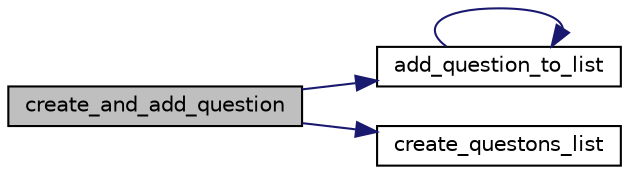 digraph "create_and_add_question"
{
 // LATEX_PDF_SIZE
  edge [fontname="Helvetica",fontsize="10",labelfontname="Helvetica",labelfontsize="10"];
  node [fontname="Helvetica",fontsize="10",shape=record];
  rankdir="LR";
  Node1 [label="create_and_add_question",height=0.2,width=0.4,color="black", fillcolor="grey75", style="filled", fontcolor="black",tooltip=" "];
  Node1 -> Node2 [color="midnightblue",fontsize="10",style="solid",fontname="Helvetica"];
  Node2 [label="add_question_to_list",height=0.2,width=0.4,color="black", fillcolor="white", style="filled",URL="$question__functions_8c.html#a1eecbabf3889027221b67942e4bcc442",tooltip=" "];
  Node2 -> Node2 [color="midnightblue",fontsize="10",style="solid",fontname="Helvetica"];
  Node1 -> Node3 [color="midnightblue",fontsize="10",style="solid",fontname="Helvetica"];
  Node3 [label="create_questons_list",height=0.2,width=0.4,color="black", fillcolor="white", style="filled",URL="$question__functions_8c.html#a02b32cf34d594c27f1d45f3ddc238973",tooltip=" "];
}
